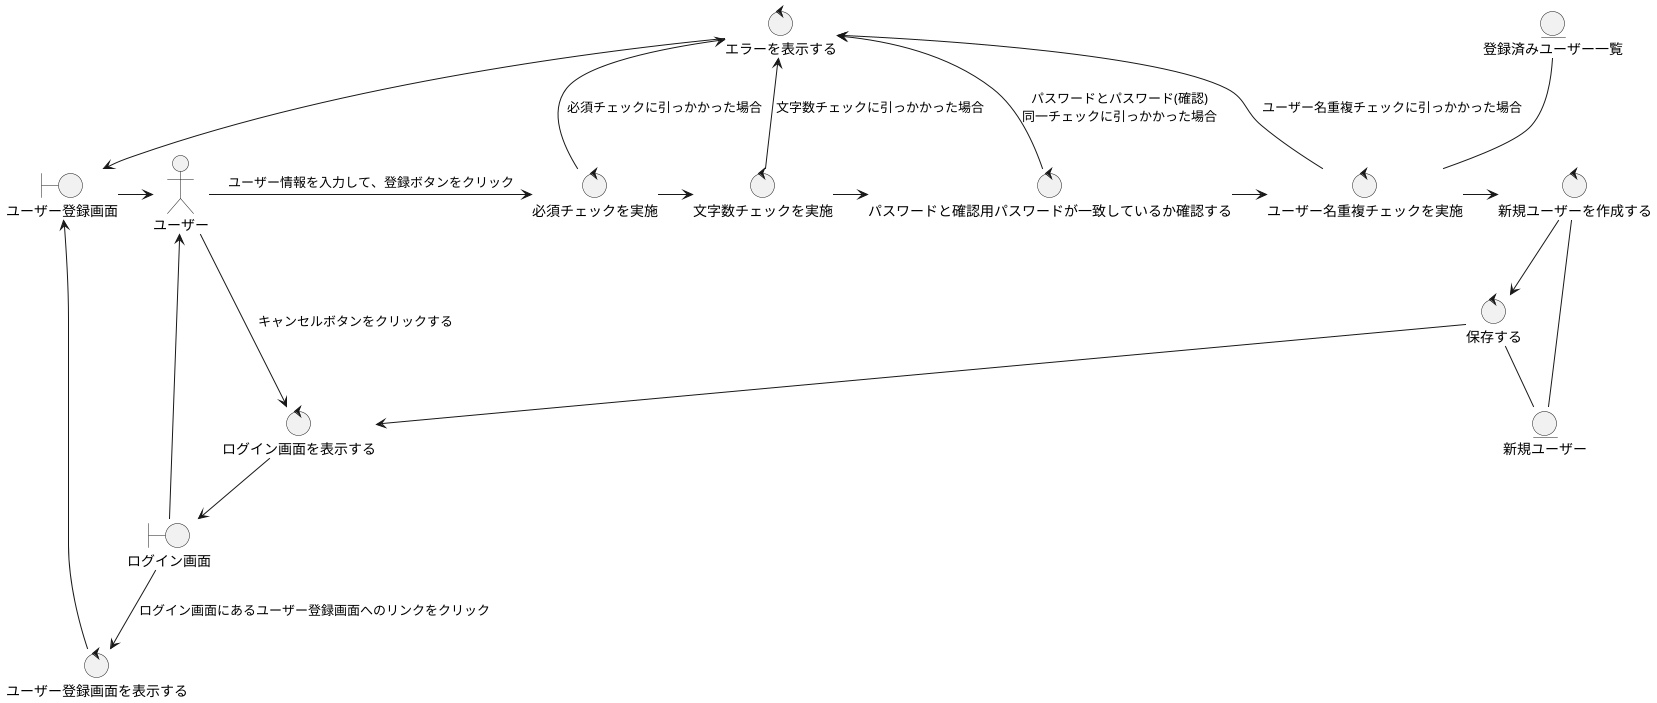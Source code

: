 @startuml

actor ユーザー

boundary ログイン画面
boundary ユーザー登録画面
control 必須チェックを実施
control 文字数チェックを実施
control パスワードと確認用パスワードが一致しているか確認する
control ユーザー名重複チェックを実施
control エラーを表示する
control 新規ユーザーを作成する
control 保存する
control エラーを表示する
control ユーザー登録画面を表示する
control ログイン画面を表示する
entity 登録済みユーザー一覧
entity 新規ユーザー

'基本コース
ログイン画面 -down-> ユーザー登録画面を表示する: ログイン画面にあるユーザー登録画面へのリンクをクリック
ユーザー登録画面を表示する -right-> ユーザー登録画面
ユーザー登録画面 -right-> ユーザー
ユーザー -right-> 必須チェックを実施: ユーザー情報を入力して、登録ボタンをクリック
必須チェックを実施 -right-> 文字数チェックを実施
文字数チェックを実施 -right-> パスワードと確認用パスワードが一致しているか確認する
パスワードと確認用パスワードが一致しているか確認する -right-> ユーザー名重複チェックを実施
ユーザー名重複チェックを実施 -right-> 新規ユーザーを作成する
新規ユーザーを作成する -down-> 保存する
保存する -down-> ログイン画面を表示する
ログイン画面を表示する -down-> ログイン画面

ユーザー名重複チェックを実施 -up- 登録済みユーザー一覧
新規ユーザーを作成する -- 新規ユーザー
保存する -- 新規ユーザー

'代替コース
ユーザー -down-> ログイン画面を表示する: キャンセルボタンをクリックする
ログイン画面 -left-> ユーザー

必須チェックを実施  -up-> エラーを表示する : 必須チェックに引っかかった場合
文字数チェックを実施 -up-> エラーを表示する : 文字数チェックに引っかかった場合
パスワードと確認用パスワードが一致しているか確認する -up-> エラーを表示する : パスワードとパスワード(確認)\n同一チェックに引っかかった場合
ユーザー名重複チェックを実施 -up-> エラーを表示する : ユーザー名重複チェックに引っかかった場合
エラーを表示する --> ユーザー登録画面


@enduml